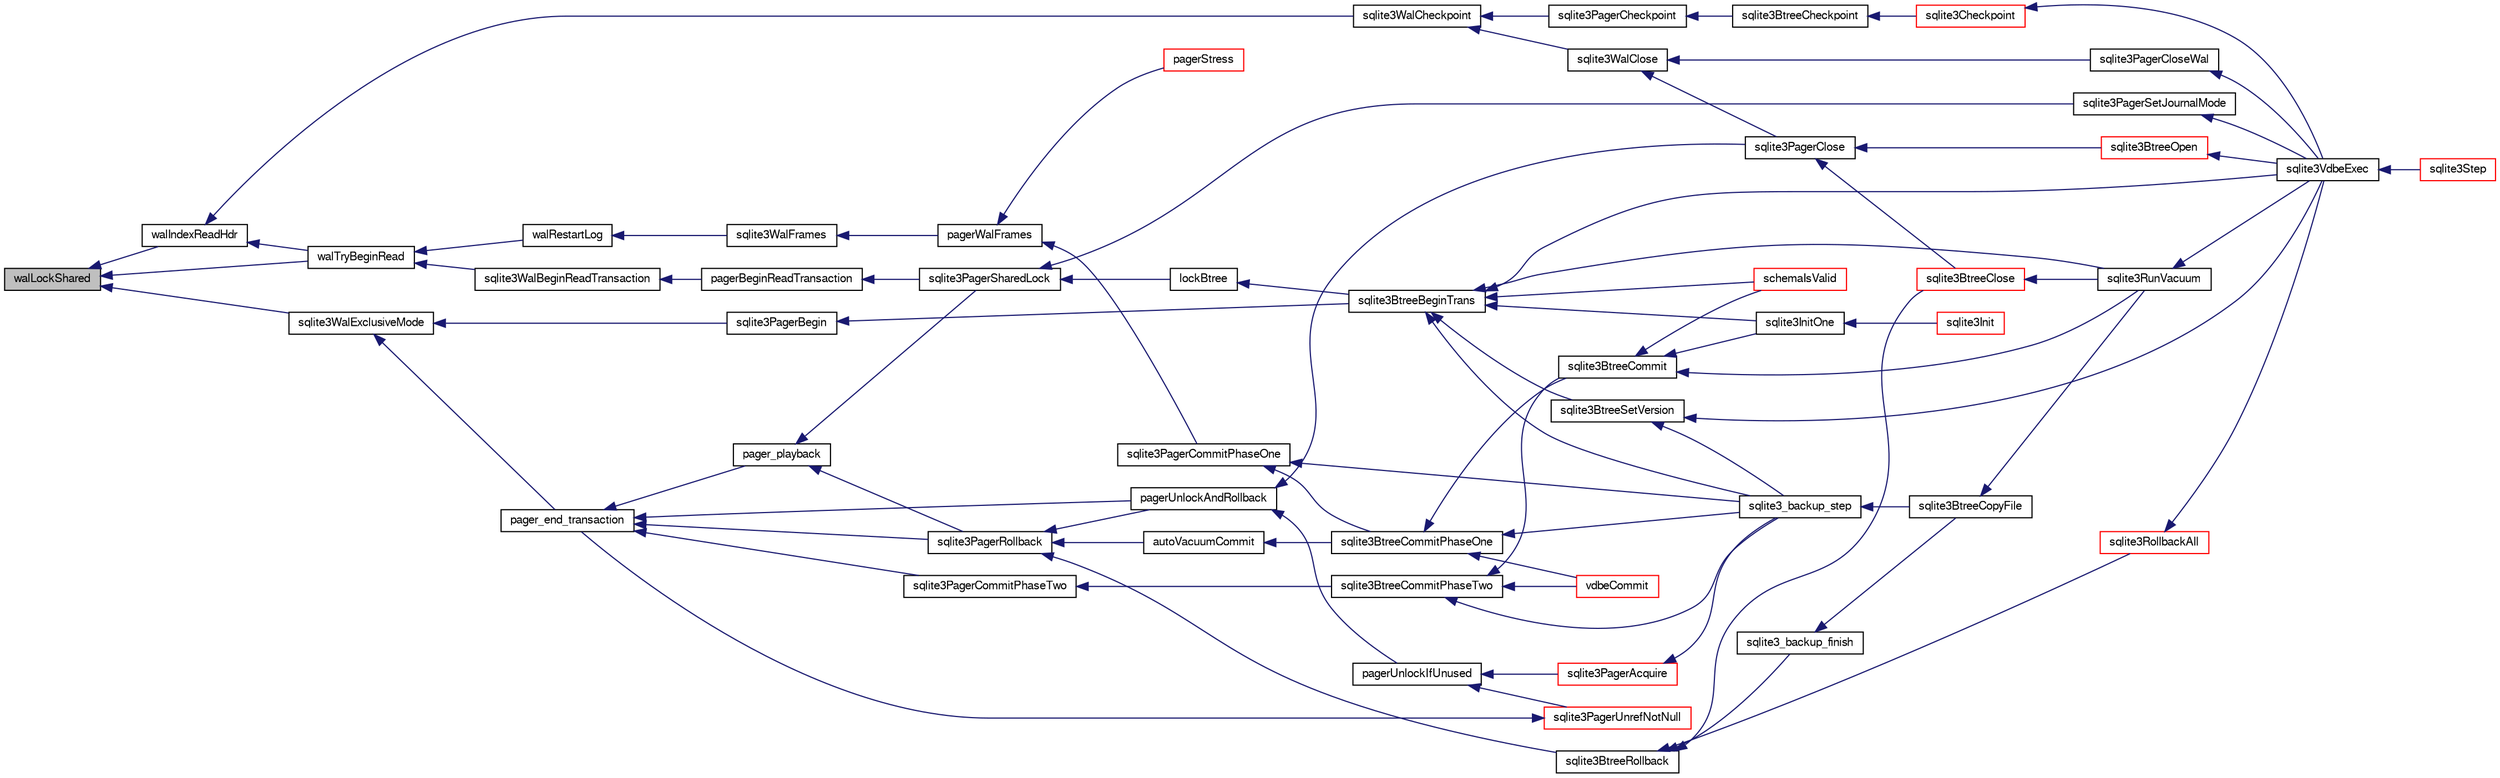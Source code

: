 digraph "walLockShared"
{
  edge [fontname="FreeSans",fontsize="10",labelfontname="FreeSans",labelfontsize="10"];
  node [fontname="FreeSans",fontsize="10",shape=record];
  rankdir="LR";
  Node902109 [label="walLockShared",height=0.2,width=0.4,color="black", fillcolor="grey75", style="filled", fontcolor="black"];
  Node902109 -> Node902110 [dir="back",color="midnightblue",fontsize="10",style="solid",fontname="FreeSans"];
  Node902110 [label="walIndexReadHdr",height=0.2,width=0.4,color="black", fillcolor="white", style="filled",URL="$sqlite3_8c.html#a66529e9c71a2bef92c4eb34bdd3a72a2"];
  Node902110 -> Node902111 [dir="back",color="midnightblue",fontsize="10",style="solid",fontname="FreeSans"];
  Node902111 [label="walTryBeginRead",height=0.2,width=0.4,color="black", fillcolor="white", style="filled",URL="$sqlite3_8c.html#a7145b08b2ade973da4b1f5882e2fa21f"];
  Node902111 -> Node902112 [dir="back",color="midnightblue",fontsize="10",style="solid",fontname="FreeSans"];
  Node902112 [label="sqlite3WalBeginReadTransaction",height=0.2,width=0.4,color="black", fillcolor="white", style="filled",URL="$sqlite3_8c.html#a4a23329d9a3206642b307e6d22635f95"];
  Node902112 -> Node902113 [dir="back",color="midnightblue",fontsize="10",style="solid",fontname="FreeSans"];
  Node902113 [label="pagerBeginReadTransaction",height=0.2,width=0.4,color="black", fillcolor="white", style="filled",URL="$sqlite3_8c.html#a4a484b6c404f96050418d965e3cc17a1"];
  Node902113 -> Node902114 [dir="back",color="midnightblue",fontsize="10",style="solid",fontname="FreeSans"];
  Node902114 [label="sqlite3PagerSharedLock",height=0.2,width=0.4,color="black", fillcolor="white", style="filled",URL="$sqlite3_8c.html#a58c197b629fb6eaacf96c7add57c70df"];
  Node902114 -> Node902115 [dir="back",color="midnightblue",fontsize="10",style="solid",fontname="FreeSans"];
  Node902115 [label="sqlite3PagerSetJournalMode",height=0.2,width=0.4,color="black", fillcolor="white", style="filled",URL="$sqlite3_8c.html#afb929a0a4553cda84de16180ddbd09f7"];
  Node902115 -> Node902116 [dir="back",color="midnightblue",fontsize="10",style="solid",fontname="FreeSans"];
  Node902116 [label="sqlite3VdbeExec",height=0.2,width=0.4,color="black", fillcolor="white", style="filled",URL="$sqlite3_8c.html#a8ce40a614bdc56719c4d642b1e4dfb21"];
  Node902116 -> Node902117 [dir="back",color="midnightblue",fontsize="10",style="solid",fontname="FreeSans"];
  Node902117 [label="sqlite3Step",height=0.2,width=0.4,color="red", fillcolor="white", style="filled",URL="$sqlite3_8c.html#a3f2872e873e2758a4beedad1d5113554"];
  Node902114 -> Node902377 [dir="back",color="midnightblue",fontsize="10",style="solid",fontname="FreeSans"];
  Node902377 [label="lockBtree",height=0.2,width=0.4,color="black", fillcolor="white", style="filled",URL="$sqlite3_8c.html#a5b808194d3178be15705a420265cee9d"];
  Node902377 -> Node902378 [dir="back",color="midnightblue",fontsize="10",style="solid",fontname="FreeSans"];
  Node902378 [label="sqlite3BtreeBeginTrans",height=0.2,width=0.4,color="black", fillcolor="white", style="filled",URL="$sqlite3_8c.html#a52d6706df15c67c22aa7d0e290c16bf5"];
  Node902378 -> Node902379 [dir="back",color="midnightblue",fontsize="10",style="solid",fontname="FreeSans"];
  Node902379 [label="sqlite3BtreeSetVersion",height=0.2,width=0.4,color="black", fillcolor="white", style="filled",URL="$sqlite3_8c.html#a2db3061b5c557699a47415ca0342ba01"];
  Node902379 -> Node902329 [dir="back",color="midnightblue",fontsize="10",style="solid",fontname="FreeSans"];
  Node902329 [label="sqlite3_backup_step",height=0.2,width=0.4,color="black", fillcolor="white", style="filled",URL="$sqlite3_8h.html#a1699b75e98d082eebc465a9e64c35269"];
  Node902329 -> Node902330 [dir="back",color="midnightblue",fontsize="10",style="solid",fontname="FreeSans"];
  Node902330 [label="sqlite3BtreeCopyFile",height=0.2,width=0.4,color="black", fillcolor="white", style="filled",URL="$sqlite3_8c.html#a4d9e19a79f0d5c1dfcef0bd137ae83f9"];
  Node902330 -> Node902302 [dir="back",color="midnightblue",fontsize="10",style="solid",fontname="FreeSans"];
  Node902302 [label="sqlite3RunVacuum",height=0.2,width=0.4,color="black", fillcolor="white", style="filled",URL="$sqlite3_8c.html#a5e83ddc7b3e7e8e79ad5d1fc92de1d2f"];
  Node902302 -> Node902116 [dir="back",color="midnightblue",fontsize="10",style="solid",fontname="FreeSans"];
  Node902379 -> Node902116 [dir="back",color="midnightblue",fontsize="10",style="solid",fontname="FreeSans"];
  Node902378 -> Node902329 [dir="back",color="midnightblue",fontsize="10",style="solid",fontname="FreeSans"];
  Node902378 -> Node902116 [dir="back",color="midnightblue",fontsize="10",style="solid",fontname="FreeSans"];
  Node902378 -> Node902142 [dir="back",color="midnightblue",fontsize="10",style="solid",fontname="FreeSans"];
  Node902142 [label="sqlite3InitOne",height=0.2,width=0.4,color="black", fillcolor="white", style="filled",URL="$sqlite3_8c.html#ac4318b25df65269906b0379251fe9b85"];
  Node902142 -> Node902143 [dir="back",color="midnightblue",fontsize="10",style="solid",fontname="FreeSans"];
  Node902143 [label="sqlite3Init",height=0.2,width=0.4,color="red", fillcolor="white", style="filled",URL="$sqlite3_8c.html#aed74e3dc765631a833f522f425ff5a48"];
  Node902378 -> Node902327 [dir="back",color="midnightblue",fontsize="10",style="solid",fontname="FreeSans"];
  Node902327 [label="schemaIsValid",height=0.2,width=0.4,color="red", fillcolor="white", style="filled",URL="$sqlite3_8c.html#a7c466fe28e7ca6f46b8bf72c46d9738d"];
  Node902378 -> Node902302 [dir="back",color="midnightblue",fontsize="10",style="solid",fontname="FreeSans"];
  Node902111 -> Node902380 [dir="back",color="midnightblue",fontsize="10",style="solid",fontname="FreeSans"];
  Node902380 [label="walRestartLog",height=0.2,width=0.4,color="black", fillcolor="white", style="filled",URL="$sqlite3_8c.html#a12a2a8718a33ce32fc99f83239a4d491"];
  Node902380 -> Node902381 [dir="back",color="midnightblue",fontsize="10",style="solid",fontname="FreeSans"];
  Node902381 [label="sqlite3WalFrames",height=0.2,width=0.4,color="black", fillcolor="white", style="filled",URL="$sqlite3_8c.html#af9606aac275558d3b96c83b2bff2d717"];
  Node902381 -> Node902382 [dir="back",color="midnightblue",fontsize="10",style="solid",fontname="FreeSans"];
  Node902382 [label="pagerWalFrames",height=0.2,width=0.4,color="black", fillcolor="white", style="filled",URL="$sqlite3_8c.html#a1675dba6bfeb50d8aa8a0509103fd004"];
  Node902382 -> Node902383 [dir="back",color="midnightblue",fontsize="10",style="solid",fontname="FreeSans"];
  Node902383 [label="pagerStress",height=0.2,width=0.4,color="red", fillcolor="white", style="filled",URL="$sqlite3_8c.html#abb21a3a371038e9e3e69af0f21a1b386"];
  Node902382 -> Node902391 [dir="back",color="midnightblue",fontsize="10",style="solid",fontname="FreeSans"];
  Node902391 [label="sqlite3PagerCommitPhaseOne",height=0.2,width=0.4,color="black", fillcolor="white", style="filled",URL="$sqlite3_8c.html#a2baf986bff9120486e9acc5951494ea7"];
  Node902391 -> Node902392 [dir="back",color="midnightblue",fontsize="10",style="solid",fontname="FreeSans"];
  Node902392 [label="sqlite3BtreeCommitPhaseOne",height=0.2,width=0.4,color="black", fillcolor="white", style="filled",URL="$sqlite3_8c.html#ae266cba101e64ad99a166f237532e262"];
  Node902392 -> Node902393 [dir="back",color="midnightblue",fontsize="10",style="solid",fontname="FreeSans"];
  Node902393 [label="sqlite3BtreeCommit",height=0.2,width=0.4,color="black", fillcolor="white", style="filled",URL="$sqlite3_8c.html#a8e56ab314556935f9f73080147d26419"];
  Node902393 -> Node902142 [dir="back",color="midnightblue",fontsize="10",style="solid",fontname="FreeSans"];
  Node902393 -> Node902327 [dir="back",color="midnightblue",fontsize="10",style="solid",fontname="FreeSans"];
  Node902393 -> Node902302 [dir="back",color="midnightblue",fontsize="10",style="solid",fontname="FreeSans"];
  Node902392 -> Node902329 [dir="back",color="midnightblue",fontsize="10",style="solid",fontname="FreeSans"];
  Node902392 -> Node902394 [dir="back",color="midnightblue",fontsize="10",style="solid",fontname="FreeSans"];
  Node902394 [label="vdbeCommit",height=0.2,width=0.4,color="red", fillcolor="white", style="filled",URL="$sqlite3_8c.html#a5d7f1e0625451b987728f600cfe1b92d"];
  Node902391 -> Node902329 [dir="back",color="midnightblue",fontsize="10",style="solid",fontname="FreeSans"];
  Node902110 -> Node902395 [dir="back",color="midnightblue",fontsize="10",style="solid",fontname="FreeSans"];
  Node902395 [label="sqlite3WalCheckpoint",height=0.2,width=0.4,color="black", fillcolor="white", style="filled",URL="$sqlite3_8c.html#a58bec6523fa854142169cdff1fbb8e5f"];
  Node902395 -> Node902396 [dir="back",color="midnightblue",fontsize="10",style="solid",fontname="FreeSans"];
  Node902396 [label="sqlite3PagerCheckpoint",height=0.2,width=0.4,color="black", fillcolor="white", style="filled",URL="$sqlite3_8c.html#a51b879bda409240901c1443161246045"];
  Node902396 -> Node902397 [dir="back",color="midnightblue",fontsize="10",style="solid",fontname="FreeSans"];
  Node902397 [label="sqlite3BtreeCheckpoint",height=0.2,width=0.4,color="black", fillcolor="white", style="filled",URL="$sqlite3_8c.html#a7aa6f5fb12dca5d734397768e90ae119"];
  Node902397 -> Node902398 [dir="back",color="midnightblue",fontsize="10",style="solid",fontname="FreeSans"];
  Node902398 [label="sqlite3Checkpoint",height=0.2,width=0.4,color="red", fillcolor="white", style="filled",URL="$sqlite3_8c.html#a0f0ad6a031e74ddb47bdc701d23bf3e1"];
  Node902398 -> Node902116 [dir="back",color="midnightblue",fontsize="10",style="solid",fontname="FreeSans"];
  Node902395 -> Node902403 [dir="back",color="midnightblue",fontsize="10",style="solid",fontname="FreeSans"];
  Node902403 [label="sqlite3WalClose",height=0.2,width=0.4,color="black", fillcolor="white", style="filled",URL="$sqlite3_8c.html#abfd7d36ec6ea41ecb2717dd4c6b0571e"];
  Node902403 -> Node902404 [dir="back",color="midnightblue",fontsize="10",style="solid",fontname="FreeSans"];
  Node902404 [label="sqlite3PagerClose",height=0.2,width=0.4,color="black", fillcolor="white", style="filled",URL="$sqlite3_8c.html#af94b1f96b60689fd09422cce2c85f53f"];
  Node902404 -> Node902385 [dir="back",color="midnightblue",fontsize="10",style="solid",fontname="FreeSans"];
  Node902385 [label="sqlite3BtreeOpen",height=0.2,width=0.4,color="red", fillcolor="white", style="filled",URL="$sqlite3_8c.html#a13dcb44dc34af6ce9d38de9c5aa975f9"];
  Node902385 -> Node902116 [dir="back",color="midnightblue",fontsize="10",style="solid",fontname="FreeSans"];
  Node902404 -> Node902405 [dir="back",color="midnightblue",fontsize="10",style="solid",fontname="FreeSans"];
  Node902405 [label="sqlite3BtreeClose",height=0.2,width=0.4,color="red", fillcolor="white", style="filled",URL="$sqlite3_8c.html#a729b65009b66a99200496b09c124df01"];
  Node902405 -> Node902302 [dir="back",color="midnightblue",fontsize="10",style="solid",fontname="FreeSans"];
  Node902403 -> Node902410 [dir="back",color="midnightblue",fontsize="10",style="solid",fontname="FreeSans"];
  Node902410 [label="sqlite3PagerCloseWal",height=0.2,width=0.4,color="black", fillcolor="white", style="filled",URL="$sqlite3_8c.html#ac62d7d3d29214a7cad25fdd88e7c7a74"];
  Node902410 -> Node902116 [dir="back",color="midnightblue",fontsize="10",style="solid",fontname="FreeSans"];
  Node902109 -> Node902111 [dir="back",color="midnightblue",fontsize="10",style="solid",fontname="FreeSans"];
  Node902109 -> Node902411 [dir="back",color="midnightblue",fontsize="10",style="solid",fontname="FreeSans"];
  Node902411 [label="sqlite3WalExclusiveMode",height=0.2,width=0.4,color="black", fillcolor="white", style="filled",URL="$sqlite3_8c.html#a1ca342ad565c5ae8dd3685e3aa0b731e"];
  Node902411 -> Node902412 [dir="back",color="midnightblue",fontsize="10",style="solid",fontname="FreeSans"];
  Node902412 [label="pager_end_transaction",height=0.2,width=0.4,color="black", fillcolor="white", style="filled",URL="$sqlite3_8c.html#a0814e2cfab386b1e3ba74528870339fe"];
  Node902412 -> Node902413 [dir="back",color="midnightblue",fontsize="10",style="solid",fontname="FreeSans"];
  Node902413 [label="pagerUnlockAndRollback",height=0.2,width=0.4,color="black", fillcolor="white", style="filled",URL="$sqlite3_8c.html#a02d96b7bf62c3b13ba905d168914518c"];
  Node902413 -> Node902404 [dir="back",color="midnightblue",fontsize="10",style="solid",fontname="FreeSans"];
  Node902413 -> Node902414 [dir="back",color="midnightblue",fontsize="10",style="solid",fontname="FreeSans"];
  Node902414 [label="pagerUnlockIfUnused",height=0.2,width=0.4,color="black", fillcolor="white", style="filled",URL="$sqlite3_8c.html#abf547f4276efb6f10262f7fde1e4d065"];
  Node902414 -> Node902415 [dir="back",color="midnightblue",fontsize="10",style="solid",fontname="FreeSans"];
  Node902415 [label="sqlite3PagerAcquire",height=0.2,width=0.4,color="red", fillcolor="white", style="filled",URL="$sqlite3_8c.html#a22a53daafd2bd778cda390312651f994"];
  Node902415 -> Node902329 [dir="back",color="midnightblue",fontsize="10",style="solid",fontname="FreeSans"];
  Node902414 -> Node902480 [dir="back",color="midnightblue",fontsize="10",style="solid",fontname="FreeSans"];
  Node902480 [label="sqlite3PagerUnrefNotNull",height=0.2,width=0.4,color="red", fillcolor="white", style="filled",URL="$sqlite3_8c.html#a4b314f96f09f5c68c94672e420e31ab9"];
  Node902480 -> Node902412 [dir="back",color="midnightblue",fontsize="10",style="solid",fontname="FreeSans"];
  Node902412 -> Node902417 [dir="back",color="midnightblue",fontsize="10",style="solid",fontname="FreeSans"];
  Node902417 [label="pager_playback",height=0.2,width=0.4,color="black", fillcolor="white", style="filled",URL="$sqlite3_8c.html#a9d9a750a9fc76eb4b668c8a16b164a65"];
  Node902417 -> Node902114 [dir="back",color="midnightblue",fontsize="10",style="solid",fontname="FreeSans"];
  Node902417 -> Node902418 [dir="back",color="midnightblue",fontsize="10",style="solid",fontname="FreeSans"];
  Node902418 [label="sqlite3PagerRollback",height=0.2,width=0.4,color="black", fillcolor="white", style="filled",URL="$sqlite3_8c.html#afdd2ecbb97b7a716892ff6bd10c7dfd0"];
  Node902418 -> Node902413 [dir="back",color="midnightblue",fontsize="10",style="solid",fontname="FreeSans"];
  Node902418 -> Node902419 [dir="back",color="midnightblue",fontsize="10",style="solid",fontname="FreeSans"];
  Node902419 [label="autoVacuumCommit",height=0.2,width=0.4,color="black", fillcolor="white", style="filled",URL="$sqlite3_8c.html#a809d22c6311135ae3048adf41febaef0"];
  Node902419 -> Node902392 [dir="back",color="midnightblue",fontsize="10",style="solid",fontname="FreeSans"];
  Node902418 -> Node902420 [dir="back",color="midnightblue",fontsize="10",style="solid",fontname="FreeSans"];
  Node902420 [label="sqlite3BtreeRollback",height=0.2,width=0.4,color="black", fillcolor="white", style="filled",URL="$sqlite3_8c.html#a317473acdafdd688385c8954f09de186"];
  Node902420 -> Node902405 [dir="back",color="midnightblue",fontsize="10",style="solid",fontname="FreeSans"];
  Node902420 -> Node902346 [dir="back",color="midnightblue",fontsize="10",style="solid",fontname="FreeSans"];
  Node902346 [label="sqlite3_backup_finish",height=0.2,width=0.4,color="black", fillcolor="white", style="filled",URL="$sqlite3_8h.html#a176857dd58d99be53b6d7305533e0048"];
  Node902346 -> Node902330 [dir="back",color="midnightblue",fontsize="10",style="solid",fontname="FreeSans"];
  Node902420 -> Node902334 [dir="back",color="midnightblue",fontsize="10",style="solid",fontname="FreeSans"];
  Node902334 [label="sqlite3RollbackAll",height=0.2,width=0.4,color="red", fillcolor="white", style="filled",URL="$sqlite3_8c.html#ad902dd388d73208539f557962e3fe6bb"];
  Node902334 -> Node902116 [dir="back",color="midnightblue",fontsize="10",style="solid",fontname="FreeSans"];
  Node902412 -> Node902512 [dir="back",color="midnightblue",fontsize="10",style="solid",fontname="FreeSans"];
  Node902512 [label="sqlite3PagerCommitPhaseTwo",height=0.2,width=0.4,color="black", fillcolor="white", style="filled",URL="$sqlite3_8c.html#a18af1df44bbc3ae598f0559f6fc5861e"];
  Node902512 -> Node902506 [dir="back",color="midnightblue",fontsize="10",style="solid",fontname="FreeSans"];
  Node902506 [label="sqlite3BtreeCommitPhaseTwo",height=0.2,width=0.4,color="black", fillcolor="white", style="filled",URL="$sqlite3_8c.html#a84764f43cb4ca50bcac1fc674e8d6dd9"];
  Node902506 -> Node902393 [dir="back",color="midnightblue",fontsize="10",style="solid",fontname="FreeSans"];
  Node902506 -> Node902329 [dir="back",color="midnightblue",fontsize="10",style="solid",fontname="FreeSans"];
  Node902506 -> Node902394 [dir="back",color="midnightblue",fontsize="10",style="solid",fontname="FreeSans"];
  Node902412 -> Node902418 [dir="back",color="midnightblue",fontsize="10",style="solid",fontname="FreeSans"];
  Node902411 -> Node902513 [dir="back",color="midnightblue",fontsize="10",style="solid",fontname="FreeSans"];
  Node902513 [label="sqlite3PagerBegin",height=0.2,width=0.4,color="black", fillcolor="white", style="filled",URL="$sqlite3_8c.html#a693d0ab5cecd4a8001da6fa21f44d99e"];
  Node902513 -> Node902378 [dir="back",color="midnightblue",fontsize="10",style="solid",fontname="FreeSans"];
}

